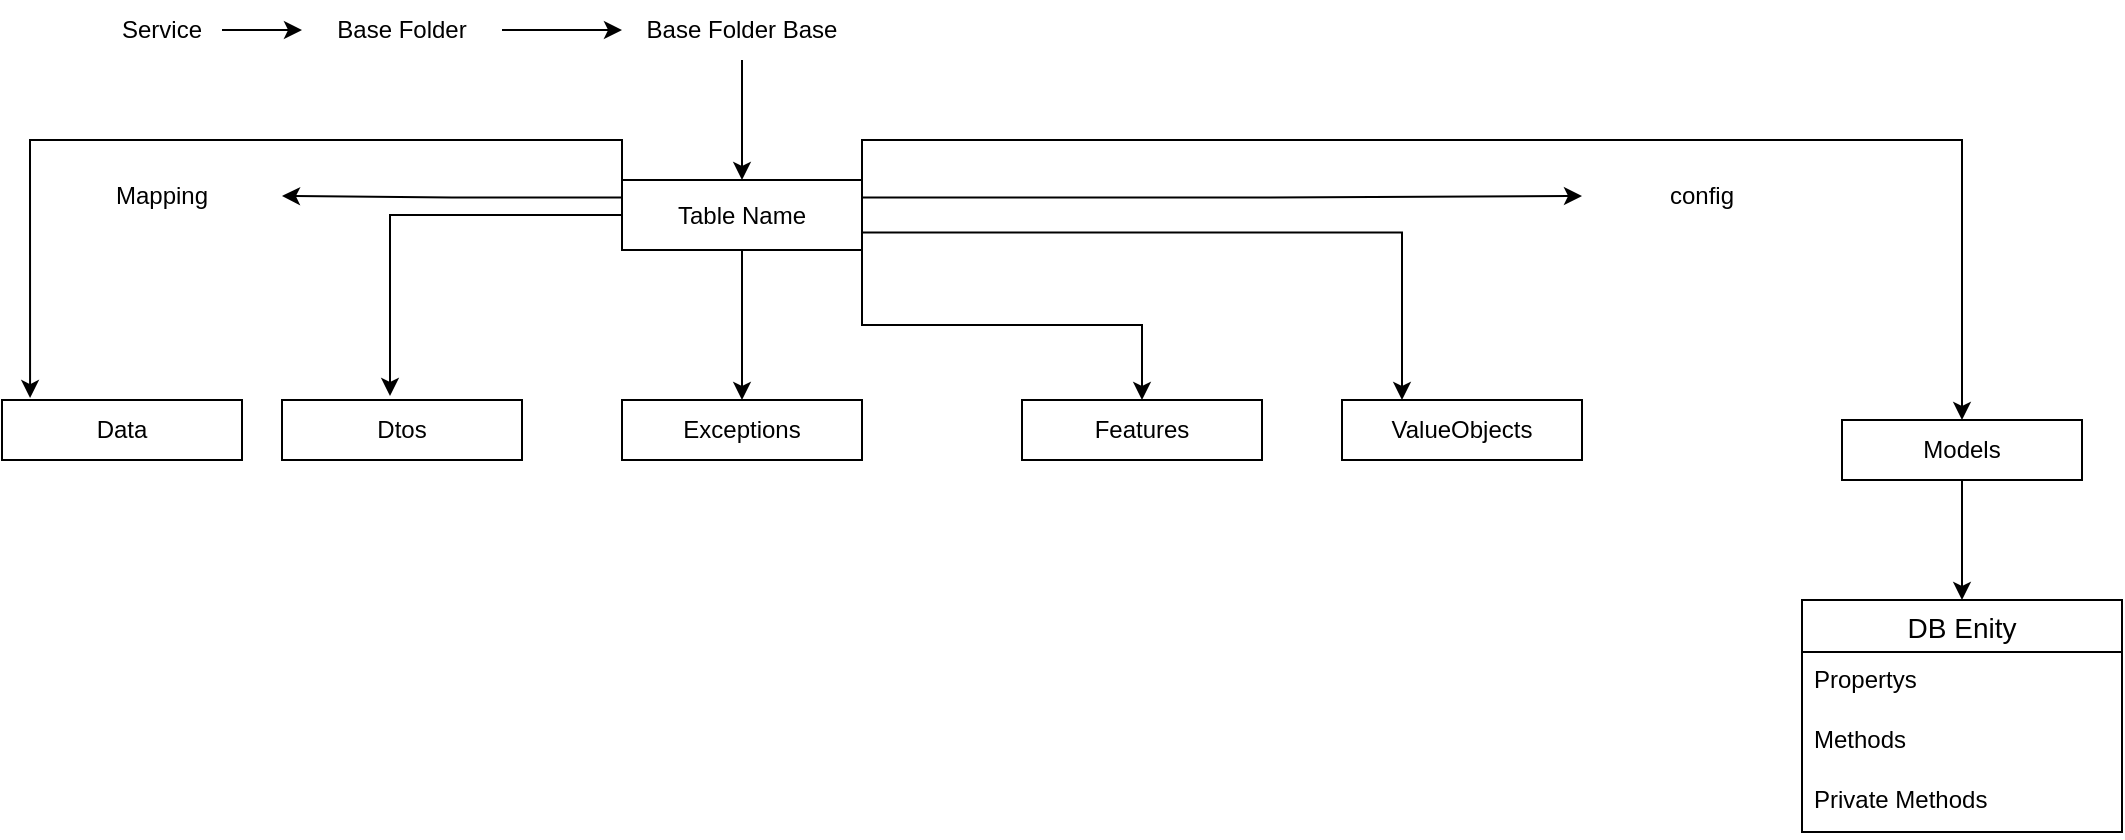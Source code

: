 <mxfile version="21.1.1" type="github">
  <diagram name="Page-1" id="UMADV98i5JFgTWzXtIxi">
    <mxGraphModel dx="1120" dy="452" grid="1" gridSize="10" guides="1" tooltips="1" connect="1" arrows="1" fold="1" page="1" pageScale="1" pageWidth="827" pageHeight="1169" math="0" shadow="0">
      <root>
        <mxCell id="0" />
        <mxCell id="1" parent="0" />
        <mxCell id="pZzHoeOJ069ep5u9NYxu-22" style="edgeStyle=orthogonalEdgeStyle;rounded=0;orthogonalLoop=1;jettySize=auto;html=1;entryX=0;entryY=0.5;entryDx=0;entryDy=0;" parent="1" source="pZzHoeOJ069ep5u9NYxu-19" target="pZzHoeOJ069ep5u9NYxu-21" edge="1">
          <mxGeometry relative="1" as="geometry">
            <mxPoint x="230" y="20" as="targetPoint" />
          </mxGeometry>
        </mxCell>
        <mxCell id="pZzHoeOJ069ep5u9NYxu-19" value="Service" style="text;html=1;strokeColor=none;fillColor=none;align=center;verticalAlign=middle;whiteSpace=wrap;rounded=0;" parent="1" vertex="1">
          <mxGeometry x="60" y="10" width="60" height="30" as="geometry" />
        </mxCell>
        <mxCell id="pZzHoeOJ069ep5u9NYxu-24" style="edgeStyle=orthogonalEdgeStyle;rounded=0;orthogonalLoop=1;jettySize=auto;html=1;" parent="1" source="pZzHoeOJ069ep5u9NYxu-21" target="pZzHoeOJ069ep5u9NYxu-23" edge="1">
          <mxGeometry relative="1" as="geometry" />
        </mxCell>
        <mxCell id="pZzHoeOJ069ep5u9NYxu-21" value="Base Folder" style="text;html=1;strokeColor=none;fillColor=none;align=center;verticalAlign=middle;whiteSpace=wrap;rounded=0;" parent="1" vertex="1">
          <mxGeometry x="160" y="10" width="100" height="30" as="geometry" />
        </mxCell>
        <mxCell id="pZzHoeOJ069ep5u9NYxu-30" style="edgeStyle=orthogonalEdgeStyle;rounded=0;orthogonalLoop=1;jettySize=auto;html=1;exitX=0.5;exitY=1;exitDx=0;exitDy=0;" parent="1" source="pZzHoeOJ069ep5u9NYxu-23" target="pZzHoeOJ069ep5u9NYxu-25" edge="1">
          <mxGeometry relative="1" as="geometry" />
        </mxCell>
        <mxCell id="pZzHoeOJ069ep5u9NYxu-23" value="Base Folder Base" style="text;html=1;strokeColor=none;fillColor=none;align=center;verticalAlign=middle;whiteSpace=wrap;rounded=0;" parent="1" vertex="1">
          <mxGeometry x="320" y="10" width="120" height="30" as="geometry" />
        </mxCell>
        <mxCell id="pZzHoeOJ069ep5u9NYxu-38" style="edgeStyle=orthogonalEdgeStyle;rounded=0;orthogonalLoop=1;jettySize=auto;html=1;exitX=1;exitY=0;exitDx=0;exitDy=0;entryX=0.5;entryY=0;entryDx=0;entryDy=0;" parent="1" source="pZzHoeOJ069ep5u9NYxu-25" target="pZzHoeOJ069ep5u9NYxu-35" edge="1">
          <mxGeometry relative="1" as="geometry" />
        </mxCell>
        <mxCell id="pZzHoeOJ069ep5u9NYxu-40" style="edgeStyle=orthogonalEdgeStyle;rounded=0;orthogonalLoop=1;jettySize=auto;html=1;exitX=0.5;exitY=1;exitDx=0;exitDy=0;entryX=0.5;entryY=0;entryDx=0;entryDy=0;" parent="1" source="pZzHoeOJ069ep5u9NYxu-25" target="pZzHoeOJ069ep5u9NYxu-33" edge="1">
          <mxGeometry relative="1" as="geometry" />
        </mxCell>
        <mxCell id="pZzHoeOJ069ep5u9NYxu-41" style="edgeStyle=orthogonalEdgeStyle;rounded=0;orthogonalLoop=1;jettySize=auto;html=1;exitX=0;exitY=0;exitDx=0;exitDy=0;entryX=0.117;entryY=-0.033;entryDx=0;entryDy=0;entryPerimeter=0;" parent="1" source="pZzHoeOJ069ep5u9NYxu-25" target="pZzHoeOJ069ep5u9NYxu-31" edge="1">
          <mxGeometry relative="1" as="geometry">
            <mxPoint x="20" y="140" as="targetPoint" />
          </mxGeometry>
        </mxCell>
        <mxCell id="pZzHoeOJ069ep5u9NYxu-42" style="edgeStyle=orthogonalEdgeStyle;rounded=0;orthogonalLoop=1;jettySize=auto;html=1;exitX=0;exitY=0.5;exitDx=0;exitDy=0;entryX=0.45;entryY=-0.067;entryDx=0;entryDy=0;entryPerimeter=0;" parent="1" source="pZzHoeOJ069ep5u9NYxu-25" target="pZzHoeOJ069ep5u9NYxu-32" edge="1">
          <mxGeometry relative="1" as="geometry" />
        </mxCell>
        <mxCell id="pZzHoeOJ069ep5u9NYxu-51" style="edgeStyle=orthogonalEdgeStyle;rounded=0;orthogonalLoop=1;jettySize=auto;html=1;exitX=1;exitY=1;exitDx=0;exitDy=0;entryX=0.5;entryY=0;entryDx=0;entryDy=0;" parent="1" source="pZzHoeOJ069ep5u9NYxu-25" target="pZzHoeOJ069ep5u9NYxu-34" edge="1">
          <mxGeometry relative="1" as="geometry" />
        </mxCell>
        <mxCell id="pZzHoeOJ069ep5u9NYxu-52" style="edgeStyle=orthogonalEdgeStyle;rounded=0;orthogonalLoop=1;jettySize=auto;html=1;exitX=1;exitY=0.75;exitDx=0;exitDy=0;entryX=0.25;entryY=0;entryDx=0;entryDy=0;" parent="1" source="pZzHoeOJ069ep5u9NYxu-25" target="pZzHoeOJ069ep5u9NYxu-45" edge="1">
          <mxGeometry relative="1" as="geometry" />
        </mxCell>
        <mxCell id="pZzHoeOJ069ep5u9NYxu-56" style="edgeStyle=orthogonalEdgeStyle;rounded=0;orthogonalLoop=1;jettySize=auto;html=1;exitX=1;exitY=0.25;exitDx=0;exitDy=0;" parent="1" source="pZzHoeOJ069ep5u9NYxu-25" target="pZzHoeOJ069ep5u9NYxu-55" edge="1">
          <mxGeometry relative="1" as="geometry" />
        </mxCell>
        <mxCell id="pZzHoeOJ069ep5u9NYxu-58" style="edgeStyle=orthogonalEdgeStyle;rounded=0;orthogonalLoop=1;jettySize=auto;html=1;exitX=0;exitY=0.25;exitDx=0;exitDy=0;" parent="1" source="pZzHoeOJ069ep5u9NYxu-25" target="pZzHoeOJ069ep5u9NYxu-57" edge="1">
          <mxGeometry relative="1" as="geometry" />
        </mxCell>
        <mxCell id="pZzHoeOJ069ep5u9NYxu-25" value="Table Name" style="whiteSpace=wrap;html=1;" parent="1" vertex="1">
          <mxGeometry x="320" y="100" width="120" height="35" as="geometry" />
        </mxCell>
        <mxCell id="pZzHoeOJ069ep5u9NYxu-31" value="Data" style="whiteSpace=wrap;html=1;" parent="1" vertex="1">
          <mxGeometry x="10" y="210" width="120" height="30" as="geometry" />
        </mxCell>
        <mxCell id="pZzHoeOJ069ep5u9NYxu-32" value="Dtos" style="whiteSpace=wrap;html=1;" parent="1" vertex="1">
          <mxGeometry x="150" y="210" width="120" height="30" as="geometry" />
        </mxCell>
        <mxCell id="pZzHoeOJ069ep5u9NYxu-33" value="Exceptions" style="whiteSpace=wrap;html=1;" parent="1" vertex="1">
          <mxGeometry x="320" y="210" width="120" height="30" as="geometry" />
        </mxCell>
        <mxCell id="pZzHoeOJ069ep5u9NYxu-34" value="Features" style="whiteSpace=wrap;html=1;" parent="1" vertex="1">
          <mxGeometry x="520" y="210" width="120" height="30" as="geometry" />
        </mxCell>
        <mxCell id="pZzHoeOJ069ep5u9NYxu-59" style="edgeStyle=orthogonalEdgeStyle;rounded=0;orthogonalLoop=1;jettySize=auto;html=1;exitX=0.5;exitY=1;exitDx=0;exitDy=0;entryX=0.5;entryY=0;entryDx=0;entryDy=0;" parent="1" source="pZzHoeOJ069ep5u9NYxu-35" target="u61qnfWPwvR5sV4NFVFH-3" edge="1">
          <mxGeometry relative="1" as="geometry">
            <mxPoint x="821" y="350" as="targetPoint" />
          </mxGeometry>
        </mxCell>
        <mxCell id="pZzHoeOJ069ep5u9NYxu-35" value="Models" style="whiteSpace=wrap;html=1;" parent="1" vertex="1">
          <mxGeometry x="930" y="220" width="120" height="30" as="geometry" />
        </mxCell>
        <mxCell id="pZzHoeOJ069ep5u9NYxu-45" value="ValueObjects" style="whiteSpace=wrap;html=1;" parent="1" vertex="1">
          <mxGeometry x="680" y="210" width="120" height="30" as="geometry" />
        </mxCell>
        <mxCell id="pZzHoeOJ069ep5u9NYxu-55" value="config" style="text;html=1;strokeColor=none;fillColor=none;align=center;verticalAlign=middle;whiteSpace=wrap;rounded=0;" parent="1" vertex="1">
          <mxGeometry x="800" y="93" width="120" height="30" as="geometry" />
        </mxCell>
        <mxCell id="pZzHoeOJ069ep5u9NYxu-57" value="Mapping" style="text;html=1;strokeColor=none;fillColor=none;align=center;verticalAlign=middle;whiteSpace=wrap;rounded=0;" parent="1" vertex="1">
          <mxGeometry x="30" y="93" width="120" height="30" as="geometry" />
        </mxCell>
        <mxCell id="u61qnfWPwvR5sV4NFVFH-3" value="DB Enity" style="swimlane;fontStyle=0;childLayout=stackLayout;horizontal=1;startSize=26;horizontalStack=0;resizeParent=1;resizeParentMax=0;resizeLast=0;collapsible=1;marginBottom=0;align=center;fontSize=14;" parent="1" vertex="1">
          <mxGeometry x="910" y="310" width="160" height="116" as="geometry" />
        </mxCell>
        <mxCell id="u61qnfWPwvR5sV4NFVFH-4" value="Propertys" style="text;strokeColor=none;fillColor=none;spacingLeft=4;spacingRight=4;overflow=hidden;rotatable=0;points=[[0,0.5],[1,0.5]];portConstraint=eastwest;fontSize=12;" parent="u61qnfWPwvR5sV4NFVFH-3" vertex="1">
          <mxGeometry y="26" width="160" height="30" as="geometry" />
        </mxCell>
        <mxCell id="u61qnfWPwvR5sV4NFVFH-5" value="Methods" style="text;strokeColor=none;fillColor=none;spacingLeft=4;spacingRight=4;overflow=hidden;rotatable=0;points=[[0,0.5],[1,0.5]];portConstraint=eastwest;fontSize=12;" parent="u61qnfWPwvR5sV4NFVFH-3" vertex="1">
          <mxGeometry y="56" width="160" height="30" as="geometry" />
        </mxCell>
        <mxCell id="u61qnfWPwvR5sV4NFVFH-6" value="Private Methods" style="text;strokeColor=none;fillColor=none;spacingLeft=4;spacingRight=4;overflow=hidden;rotatable=0;points=[[0,0.5],[1,0.5]];portConstraint=eastwest;fontSize=12;" parent="u61qnfWPwvR5sV4NFVFH-3" vertex="1">
          <mxGeometry y="86" width="160" height="30" as="geometry" />
        </mxCell>
      </root>
    </mxGraphModel>
  </diagram>
</mxfile>
